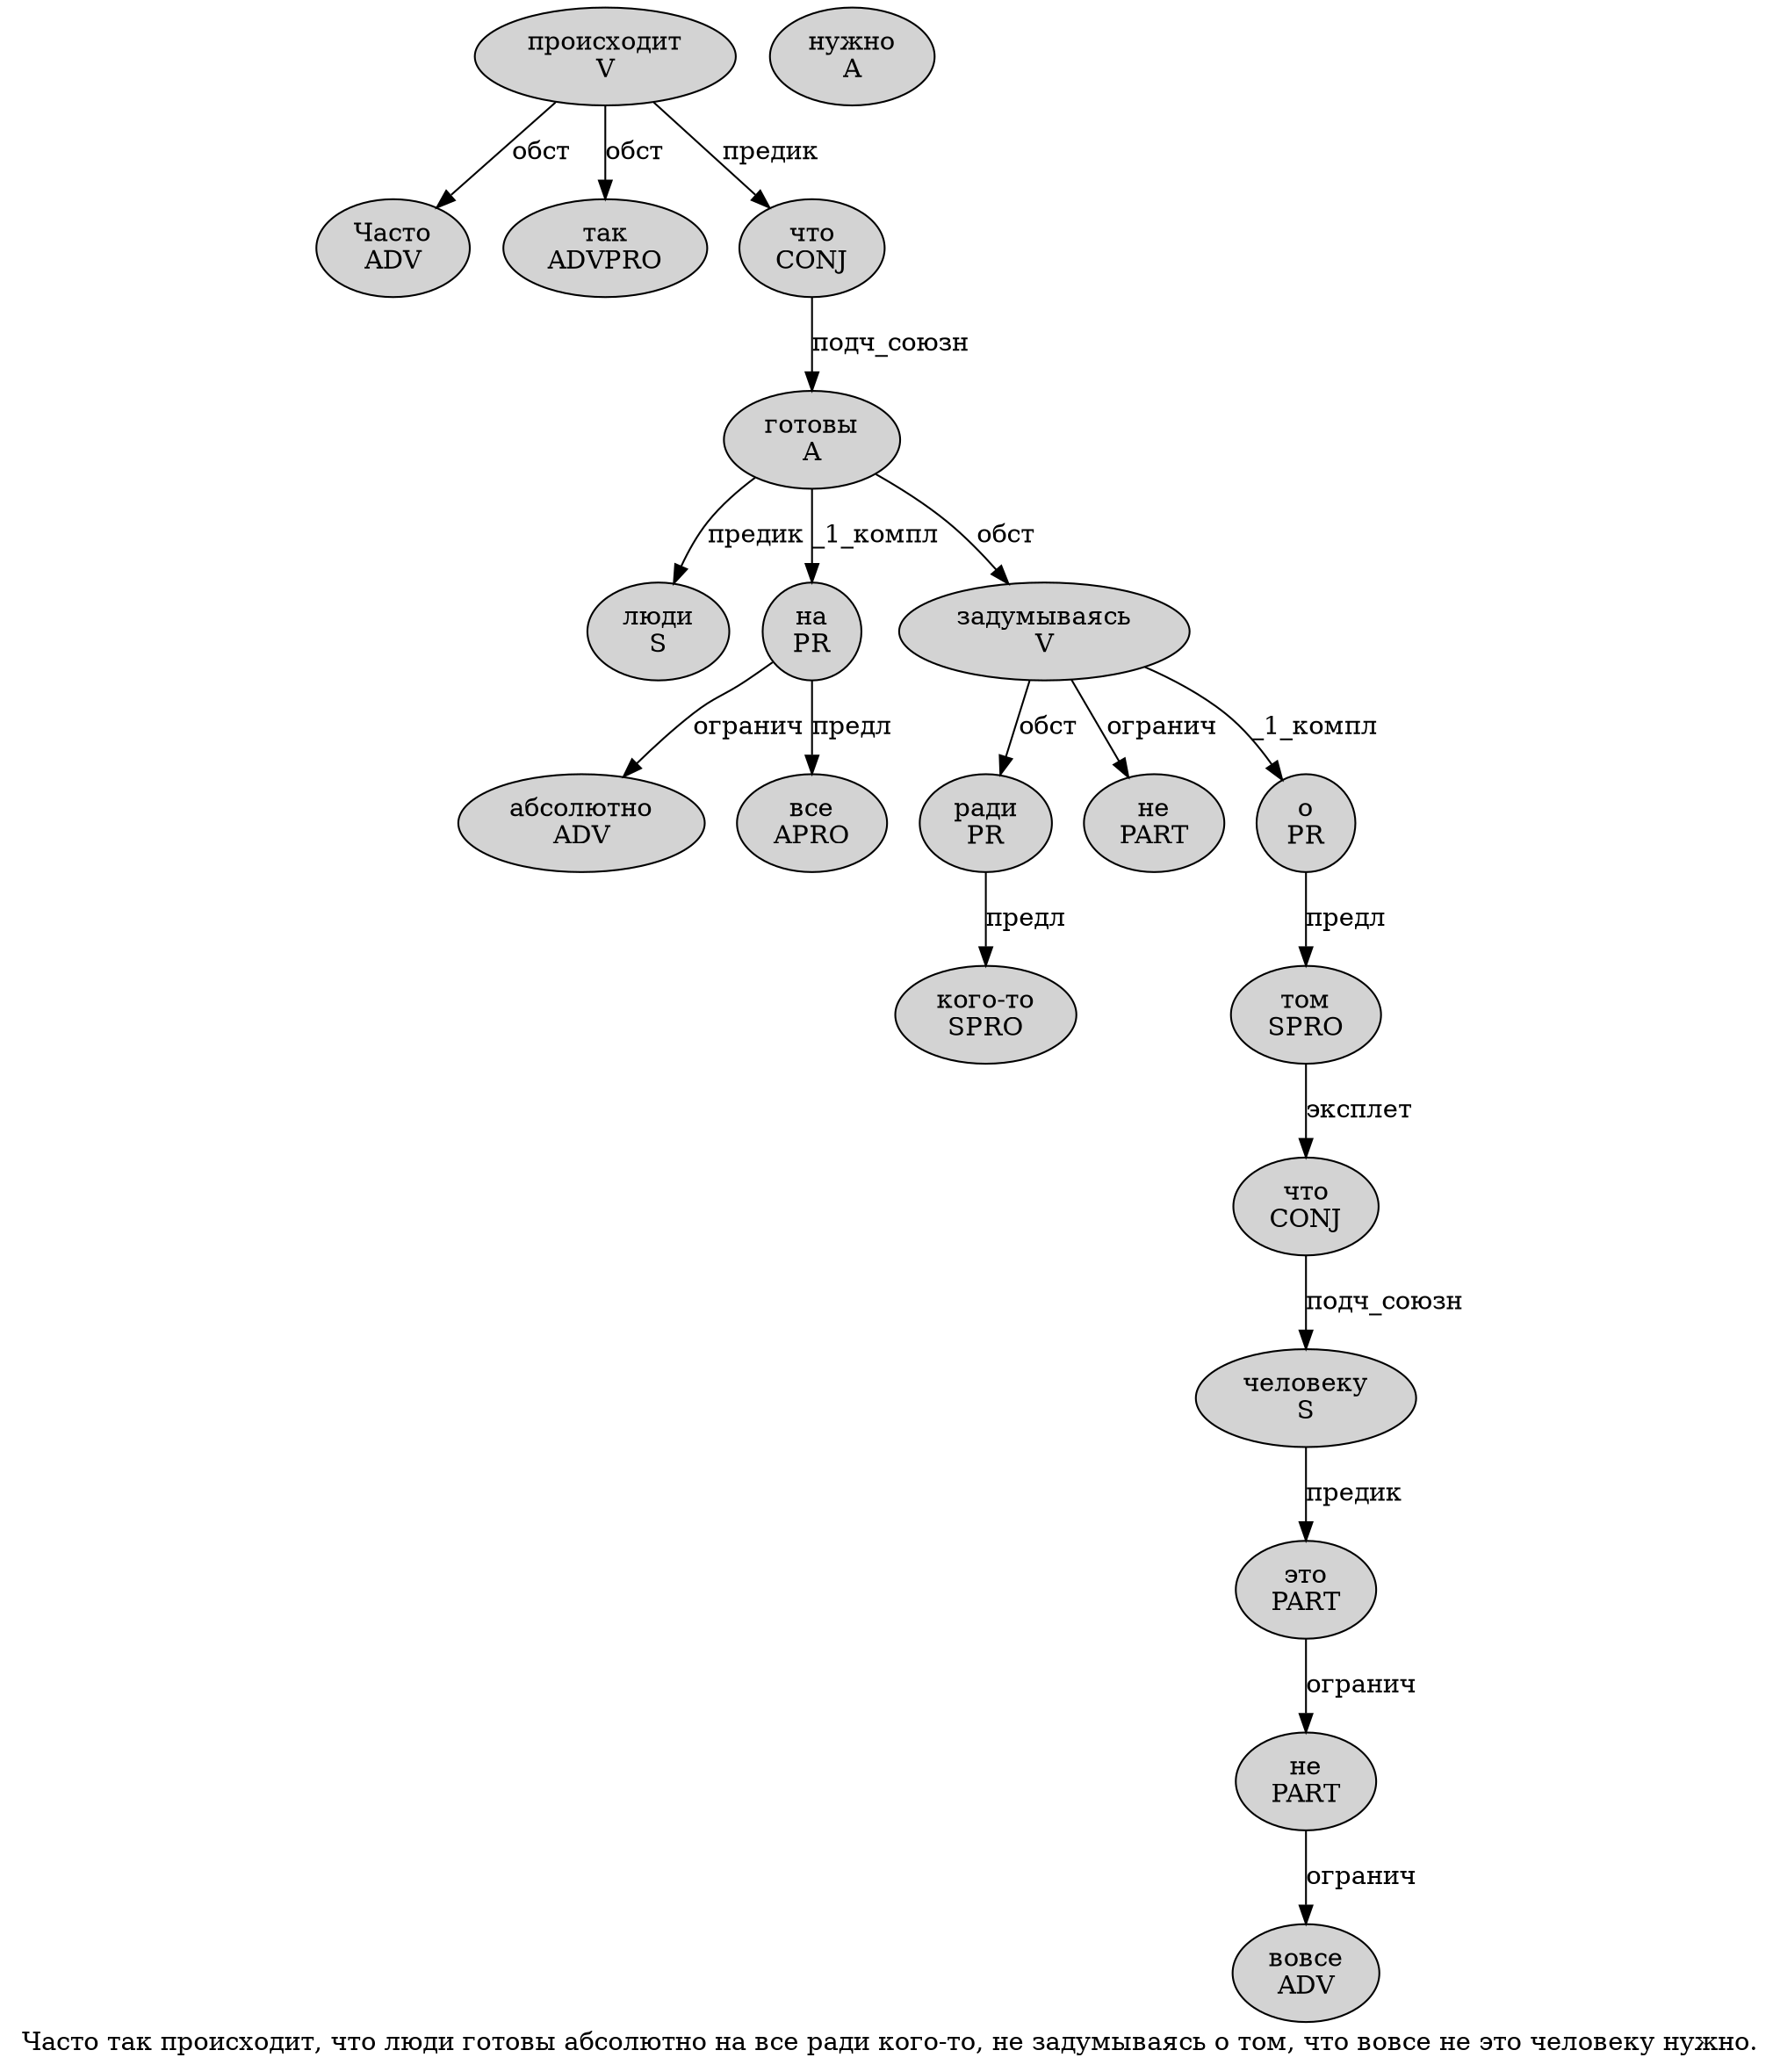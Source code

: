 digraph SENTENCE_1779 {
	graph [label="Часто так происходит, что люди готовы абсолютно на все ради кого-то, не задумываясь о том, что вовсе не это человеку нужно."]
	node [style=filled]
		0 [label="Часто
ADV" color="" fillcolor=lightgray penwidth=1 shape=ellipse]
		1 [label="так
ADVPRO" color="" fillcolor=lightgray penwidth=1 shape=ellipse]
		2 [label="происходит
V" color="" fillcolor=lightgray penwidth=1 shape=ellipse]
		4 [label="что
CONJ" color="" fillcolor=lightgray penwidth=1 shape=ellipse]
		5 [label="люди
S" color="" fillcolor=lightgray penwidth=1 shape=ellipse]
		6 [label="готовы
A" color="" fillcolor=lightgray penwidth=1 shape=ellipse]
		7 [label="абсолютно
ADV" color="" fillcolor=lightgray penwidth=1 shape=ellipse]
		8 [label="на
PR" color="" fillcolor=lightgray penwidth=1 shape=ellipse]
		9 [label="все
APRO" color="" fillcolor=lightgray penwidth=1 shape=ellipse]
		10 [label="ради
PR" color="" fillcolor=lightgray penwidth=1 shape=ellipse]
		11 [label="кого-то
SPRO" color="" fillcolor=lightgray penwidth=1 shape=ellipse]
		13 [label="не
PART" color="" fillcolor=lightgray penwidth=1 shape=ellipse]
		14 [label="задумываясь
V" color="" fillcolor=lightgray penwidth=1 shape=ellipse]
		15 [label="о
PR" color="" fillcolor=lightgray penwidth=1 shape=ellipse]
		16 [label="том
SPRO" color="" fillcolor=lightgray penwidth=1 shape=ellipse]
		18 [label="что
CONJ" color="" fillcolor=lightgray penwidth=1 shape=ellipse]
		19 [label="вовсе
ADV" color="" fillcolor=lightgray penwidth=1 shape=ellipse]
		20 [label="не
PART" color="" fillcolor=lightgray penwidth=1 shape=ellipse]
		21 [label="это
PART" color="" fillcolor=lightgray penwidth=1 shape=ellipse]
		22 [label="человеку
S" color="" fillcolor=lightgray penwidth=1 shape=ellipse]
		23 [label="нужно
A" color="" fillcolor=lightgray penwidth=1 shape=ellipse]
			6 -> 5 [label="предик"]
			6 -> 8 [label="_1_компл"]
			6 -> 14 [label="обст"]
			4 -> 6 [label="подч_союзн"]
			16 -> 18 [label="эксплет"]
			10 -> 11 [label="предл"]
			2 -> 0 [label="обст"]
			2 -> 1 [label="обст"]
			2 -> 4 [label="предик"]
			14 -> 10 [label="обст"]
			14 -> 13 [label="огранич"]
			14 -> 15 [label="_1_компл"]
			21 -> 20 [label="огранич"]
			8 -> 7 [label="огранич"]
			8 -> 9 [label="предл"]
			20 -> 19 [label="огранич"]
			15 -> 16 [label="предл"]
			22 -> 21 [label="предик"]
			18 -> 22 [label="подч_союзн"]
}